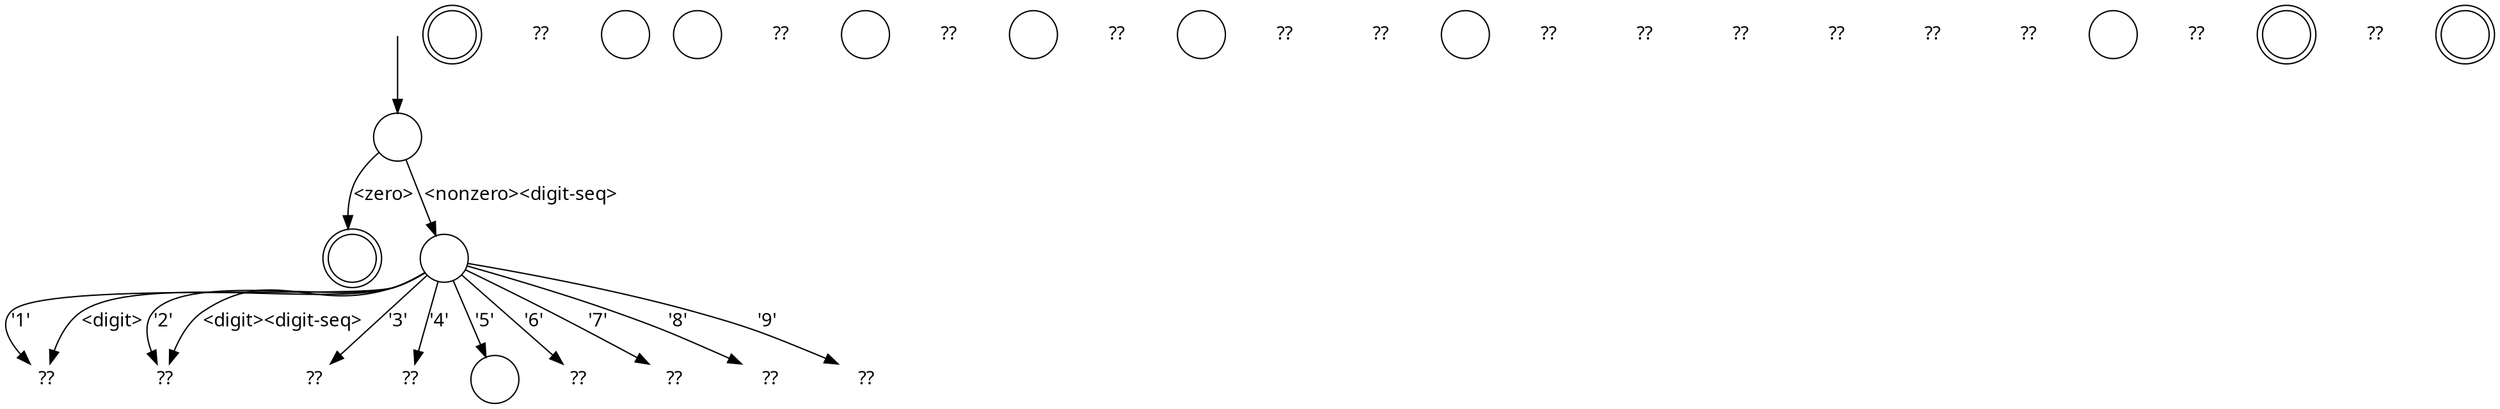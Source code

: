 digraph GrammarGraph {
    edge [fontname="PT Mono"];
    node [fontname="PT Mono",label="",shape="circle"];
    root [shape="none",width=0,height=0,label=""];

    n0;
    n1 [peripheries=2];
    n2;
    n3 [peripheries=2];
    n4 [label="??",shape="none",height=0];
    n5 [label="??",shape="none",height=0];
    n6 [label="??",shape="none",height=0];
    n7 [label="??",shape="none",height=0];
    n8;
    n9 [label="??",shape="none",height=0];
    n10 [label="??",shape="none",height=0];
    n11 [label="??",shape="none",height=0];
    n12 [label="??",shape="none",height=0];
    n13 [label="??",shape="none",height=0];
    n14;
    n15;
    n16 [label="??",shape="none",height=0];
    n17;
    n18 [label="??",shape="none",height=0];
    n19;
    n20 [label="??",shape="none",height=0];
    n21;
    n22 [label="??",shape="none",height=0];
    n23 [label="??",shape="none",height=0];
    n24;
    n25 [label="??",shape="none",height=0];
    n26 [label="??",shape="none",height=0];
    n27 [label="??",shape="none",height=0];
    n28 [label="??",shape="none",height=0];
    n29 [label="??",shape="none",height=0];
    n30 [label="??",shape="none",height=0];
    n31;
    n32 [label="??",shape="none",height=0];
    n33 [peripheries=2];
    n34 [label="??",shape="none",height=0];
    n35 [peripheries=2];
    root->n0;
    n0->n1 [label="<zero>"];
    n0->n2 [label="<nonzero><digit-seq>"];
    n2->n4 [label="'1'"];
    n2->n5 [label="'2'"];
    n2->n6 [label="'3'"];
    n2->n7 [label="'4'"];
    n2->n8 [label="'5'"];
    n2->n9 [label="'6'"];
    n2->n10 [label="'7'"];
    n2->n11 [label="'8'"];
    n2->n12 [label="'9'"];
    n2->n4 [label="<digit>"];
    n2->n5 [label="<digit><digit-seq>"];
}
